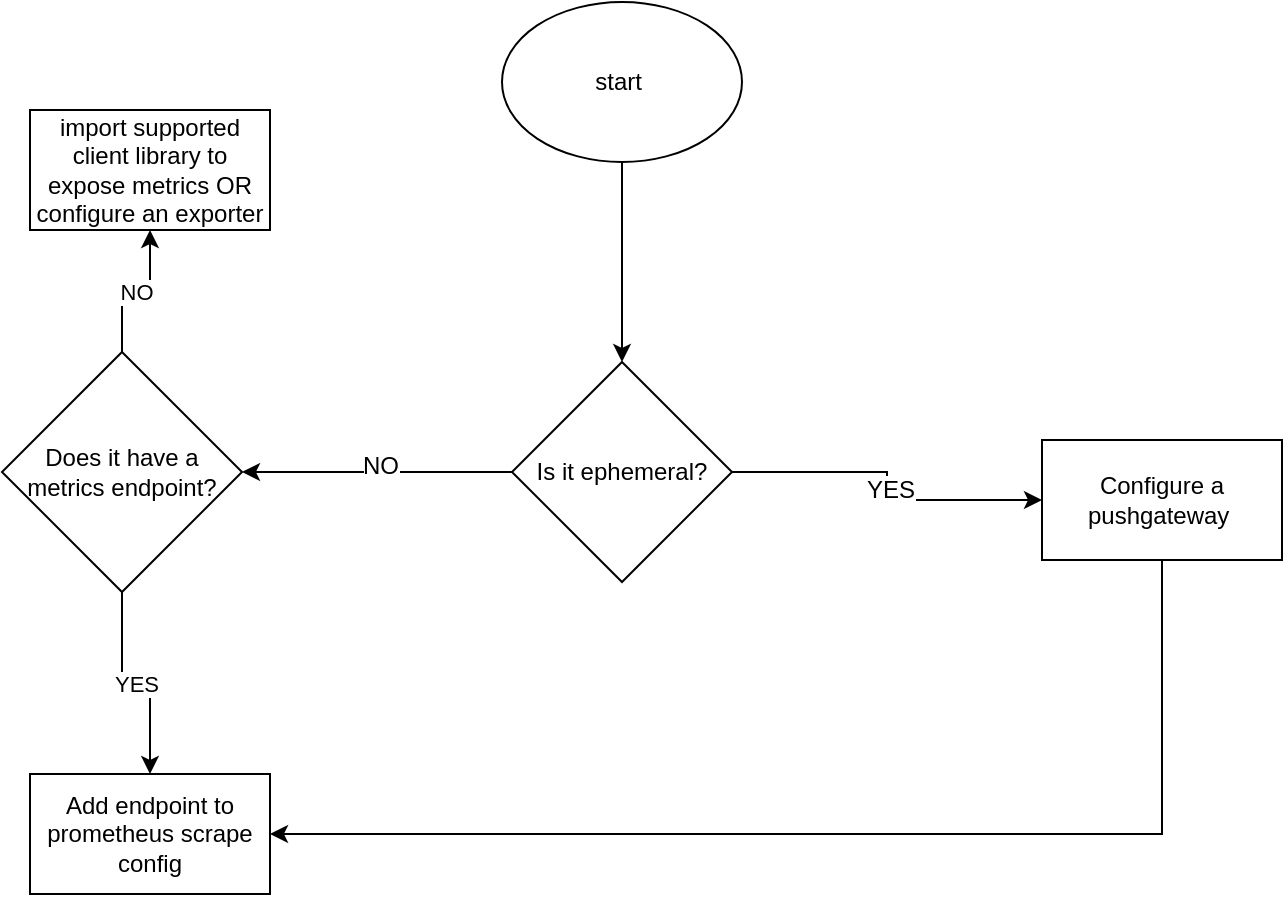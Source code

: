 <mxfile version="11.3.0" type="device" pages="1"><diagram id="Oihrr_jkCwbL-pRSR0K-" name="Page-1"><mxGraphModel dx="1467" dy="568" grid="1" gridSize="10" guides="1" tooltips="1" connect="1" arrows="1" fold="1" page="1" pageScale="1" pageWidth="827" pageHeight="1169" math="0" shadow="0"><root><mxCell id="0"/><mxCell id="1" parent="0"/><mxCell id="TFpkUlBhbSWiICdXS30K-4" value="" style="edgeStyle=orthogonalEdgeStyle;rounded=0;orthogonalLoop=1;jettySize=auto;html=1;" edge="1" parent="1" source="TFpkUlBhbSWiICdXS30K-1" target="TFpkUlBhbSWiICdXS30K-2"><mxGeometry relative="1" as="geometry"/></mxCell><mxCell id="TFpkUlBhbSWiICdXS30K-1" value="start&amp;nbsp;" style="ellipse;whiteSpace=wrap;html=1;" vertex="1" parent="1"><mxGeometry x="330" y="30" width="120" height="80" as="geometry"/></mxCell><mxCell id="TFpkUlBhbSWiICdXS30K-11" style="edgeStyle=orthogonalEdgeStyle;rounded=0;orthogonalLoop=1;jettySize=auto;html=1;entryX=1;entryY=0.5;entryDx=0;entryDy=0;" edge="1" parent="1" source="TFpkUlBhbSWiICdXS30K-2" target="TFpkUlBhbSWiICdXS30K-10"><mxGeometry relative="1" as="geometry"/></mxCell><mxCell id="TFpkUlBhbSWiICdXS30K-12" value="NO" style="text;html=1;resizable=0;points=[];align=center;verticalAlign=middle;labelBackgroundColor=#ffffff;" vertex="1" connectable="0" parent="TFpkUlBhbSWiICdXS30K-11"><mxGeometry x="-0.022" y="-3" relative="1" as="geometry"><mxPoint as="offset"/></mxGeometry></mxCell><mxCell id="TFpkUlBhbSWiICdXS30K-20" style="edgeStyle=orthogonalEdgeStyle;rounded=0;orthogonalLoop=1;jettySize=auto;html=1;entryX=0;entryY=0.5;entryDx=0;entryDy=0;" edge="1" parent="1" source="TFpkUlBhbSWiICdXS30K-2" target="TFpkUlBhbSWiICdXS30K-19"><mxGeometry relative="1" as="geometry"/></mxCell><mxCell id="TFpkUlBhbSWiICdXS30K-21" value="YES" style="text;html=1;resizable=0;points=[];align=center;verticalAlign=middle;labelBackgroundColor=#ffffff;" vertex="1" connectable="0" parent="TFpkUlBhbSWiICdXS30K-20"><mxGeometry x="0.025" y="1" relative="1" as="geometry"><mxPoint as="offset"/></mxGeometry></mxCell><mxCell id="TFpkUlBhbSWiICdXS30K-2" value="Is it ephemeral?" style="rhombus;whiteSpace=wrap;html=1;" vertex="1" parent="1"><mxGeometry x="335" y="210" width="110" height="110" as="geometry"/></mxCell><mxCell id="TFpkUlBhbSWiICdXS30K-14" value="YES" style="edgeStyle=orthogonalEdgeStyle;rounded=0;orthogonalLoop=1;jettySize=auto;html=1;" edge="1" parent="1" source="TFpkUlBhbSWiICdXS30K-10" target="TFpkUlBhbSWiICdXS30K-13"><mxGeometry relative="1" as="geometry"/></mxCell><mxCell id="TFpkUlBhbSWiICdXS30K-25" value="NO" style="edgeStyle=orthogonalEdgeStyle;rounded=0;orthogonalLoop=1;jettySize=auto;html=1;entryX=0.5;entryY=1;entryDx=0;entryDy=0;" edge="1" parent="1" source="TFpkUlBhbSWiICdXS30K-10" target="TFpkUlBhbSWiICdXS30K-24"><mxGeometry relative="1" as="geometry"/></mxCell><mxCell id="TFpkUlBhbSWiICdXS30K-10" value="Does it have a metrics endpoint?" style="rhombus;whiteSpace=wrap;html=1;" vertex="1" parent="1"><mxGeometry x="80" y="205" width="120" height="120" as="geometry"/></mxCell><mxCell id="TFpkUlBhbSWiICdXS30K-13" value="Add endpoint to prometheus scrape config" style="rounded=0;whiteSpace=wrap;html=1;" vertex="1" parent="1"><mxGeometry x="94" y="416" width="120" height="60" as="geometry"/></mxCell><mxCell id="TFpkUlBhbSWiICdXS30K-26" style="edgeStyle=orthogonalEdgeStyle;rounded=0;orthogonalLoop=1;jettySize=auto;html=1;entryX=1;entryY=0.5;entryDx=0;entryDy=0;" edge="1" parent="1" source="TFpkUlBhbSWiICdXS30K-19" target="TFpkUlBhbSWiICdXS30K-13"><mxGeometry relative="1" as="geometry"><Array as="points"><mxPoint x="660" y="446"/></Array></mxGeometry></mxCell><mxCell id="TFpkUlBhbSWiICdXS30K-19" value="Configure a pushgateway&amp;nbsp;" style="rounded=0;whiteSpace=wrap;html=1;" vertex="1" parent="1"><mxGeometry x="600" y="249" width="120" height="60" as="geometry"/></mxCell><mxCell id="TFpkUlBhbSWiICdXS30K-24" value="import supported client library to expose metrics OR configure an exporter" style="rounded=0;whiteSpace=wrap;html=1;" vertex="1" parent="1"><mxGeometry x="94" y="84" width="120" height="60" as="geometry"/></mxCell></root></mxGraphModel></diagram></mxfile>